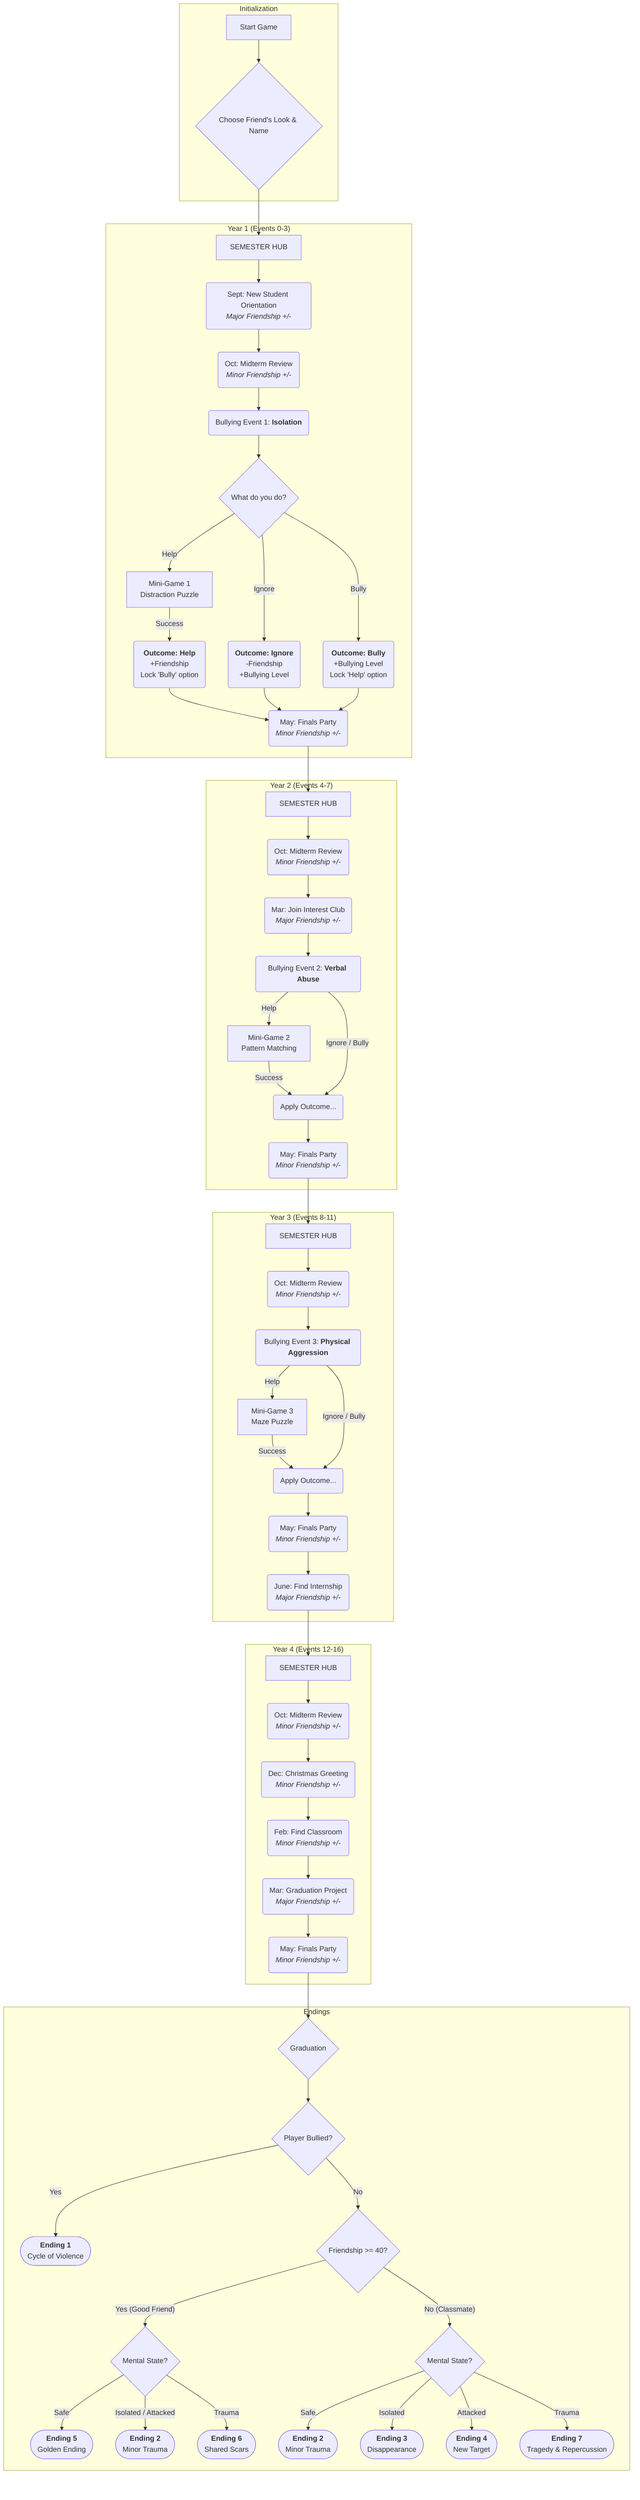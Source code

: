 flowchart TD
subgraph Initialization
A[Start Game] --> B{Choose Friend's Look & Name}
end

B --> Y1_Hub

subgraph "Year 1 (Events 0-3)"
    Y1_Hub[SEMESTER HUB] --> Y1_E1(Sept: New Student Orientation<br><i>Major Friendship +/-</i>)
    Y1_E1 --> Y1_E2(Oct: Midterm Review<br><i>Minor Friendship +/-</i>)
    Y1_E2 --> Y1_Bully(Bullying Event 1: <b>Isolation</b>)
    Y1_Bully --> Y1_Choice{What do you do?}
    Y1_Choice -- Help --> Y1_MG1[Mini-Game 1<br>Distraction Puzzle]
    Y1_MG1 -- Success --> Y1_B_Help(<b>Outcome: Help</b><br>+Friendship<br>Lock 'Bully' option)
    Y1_Choice -- Ignore --> Y1_B_Ignore(<b>Outcome: Ignore</b><br>-Friendship<br>+Bullying Level)
    Y1_Choice -- Bully --> Y1_B_Bully(<b>Outcome: Bully</b><br>+Bullying Level<br>Lock 'Help' option)
    Y1_B_Help --> Y1_E3
    Y1_B_Ignore --> Y1_E3
    Y1_B_Bully --> Y1_E3
    Y1_E3(May: Finals Party<br><i>Minor Friendship +/-</i>)
end

Y1_E3 --> Y2_Hub

subgraph "Year 2 (Events 4-7)"
    Y2_Hub[SEMESTER HUB] --> Y2_E1(Oct: Midterm Review<br><i>Minor Friendship +/-</i>)
    Y2_E1 --> Y2_E2(Mar: Join Interest Club<br><i>Major Friendship +/-</i>)
    Y2_E2 --> Y2_Bully(Bullying Event 2: <b>Verbal Abuse</b>)
    Y2_Bully -- Help --> Y2_MG2[Mini-Game 2<br>Pattern Matching]
    Y2_MG2 -- Success --> Y2_B_Outcome(Apply Outcome...)
    Y2_Bully -- Ignore / Bully --> Y2_B_Outcome(Apply Outcome...)
    Y2_B_Outcome --> Y2_E3(May: Finals Party<br><i>Minor Friendship +/-</i>)
end

Y2_E3 --> Y3_Hub

subgraph "Year 3 (Events 8-11)"
    Y3_Hub[SEMESTER HUB] --> Y3_E1(Oct: Midterm Review<br><i>Minor Friendship +/-</i>)
    Y3_E1 --> Y3_Bully(Bullying Event 3: <b>Physical Aggression</b>)
    Y3_Bully -- Help --> Y3_MG3[Mini-Game 3<br>Maze Puzzle]
    Y3_MG3 -- Success --> Y3_B_Outcome(Apply Outcome...)
    Y3_Bully -- Ignore / Bully --> Y3_B_Outcome(Apply Outcome...)
    Y3_B_Outcome --> Y3_E2(May: Finals Party<br><i>Minor Friendship +/-</i>)
    Y3_E2 --> Y3_E3(June: Find Internship<br><i>Major Friendship +/-</i>)
end

Y3_E3 --> Y4_Hub

subgraph "Year 4 (Events 12-16)"
    Y4_Hub[SEMESTER HUB] --> Y4_E1(Oct: Midterm Review<br><i>Minor Friendship +/-</i>)
    Y4_E1 --> Y4_E2(Dec: Christmas Greeting<br><i>Minor Friendship +/-</i>)
    Y4_E2 --> Y4_E3(Feb: Find Classroom<br><i>Minor Friendship +/-</i>)
    Y4_E3 --> Y4_E4(Mar: Graduation Project<br><i>Major Friendship +/-</i>)
    Y4_E4 --> Y4_E5(May: Finals Party<br><i>Minor Friendship +/-</i>)
end

Y4_E5 --> Grad{Graduation}

subgraph Endings
    Grad --> Cond1{Player Bullied?}
    Cond1 -- Yes --> End1([<b>Ending 1</b><br>Cycle of Violence])
    Cond1 -- No --> Cond2{Friendship >= 40?}
    
    Cond2 -- "Yes (Good Friend)" --> Cond3{Mental State?}
    Cond3 -- "Safe" --> End5([<b>Ending 5</b><br>Golden Ending])
    Cond3 -- "Isolated / Attacked" --> End2_A([<b>Ending 2</b><br>Minor Trauma])
    Cond3 -- "Trauma" --> End6([<b>Ending 6</b><br>Shared Scars])

    Cond2 -- "No (Classmate)" --> Cond4{Mental State?}
    Cond4 -- "Safe" --> End2_B([<b>Ending 2</b><br>Minor Trauma])
    Cond4 -- "Isolated" --> End3([<b>Ending 3</b><br>Disappearance])
    Cond4 -- "Attacked" --> End4([<b>Ending 4</b><br>New Target])
    Cond4 -- "Trauma" --> End7([<b>Ending 7</b><br>Tragedy & Repercussion])
end